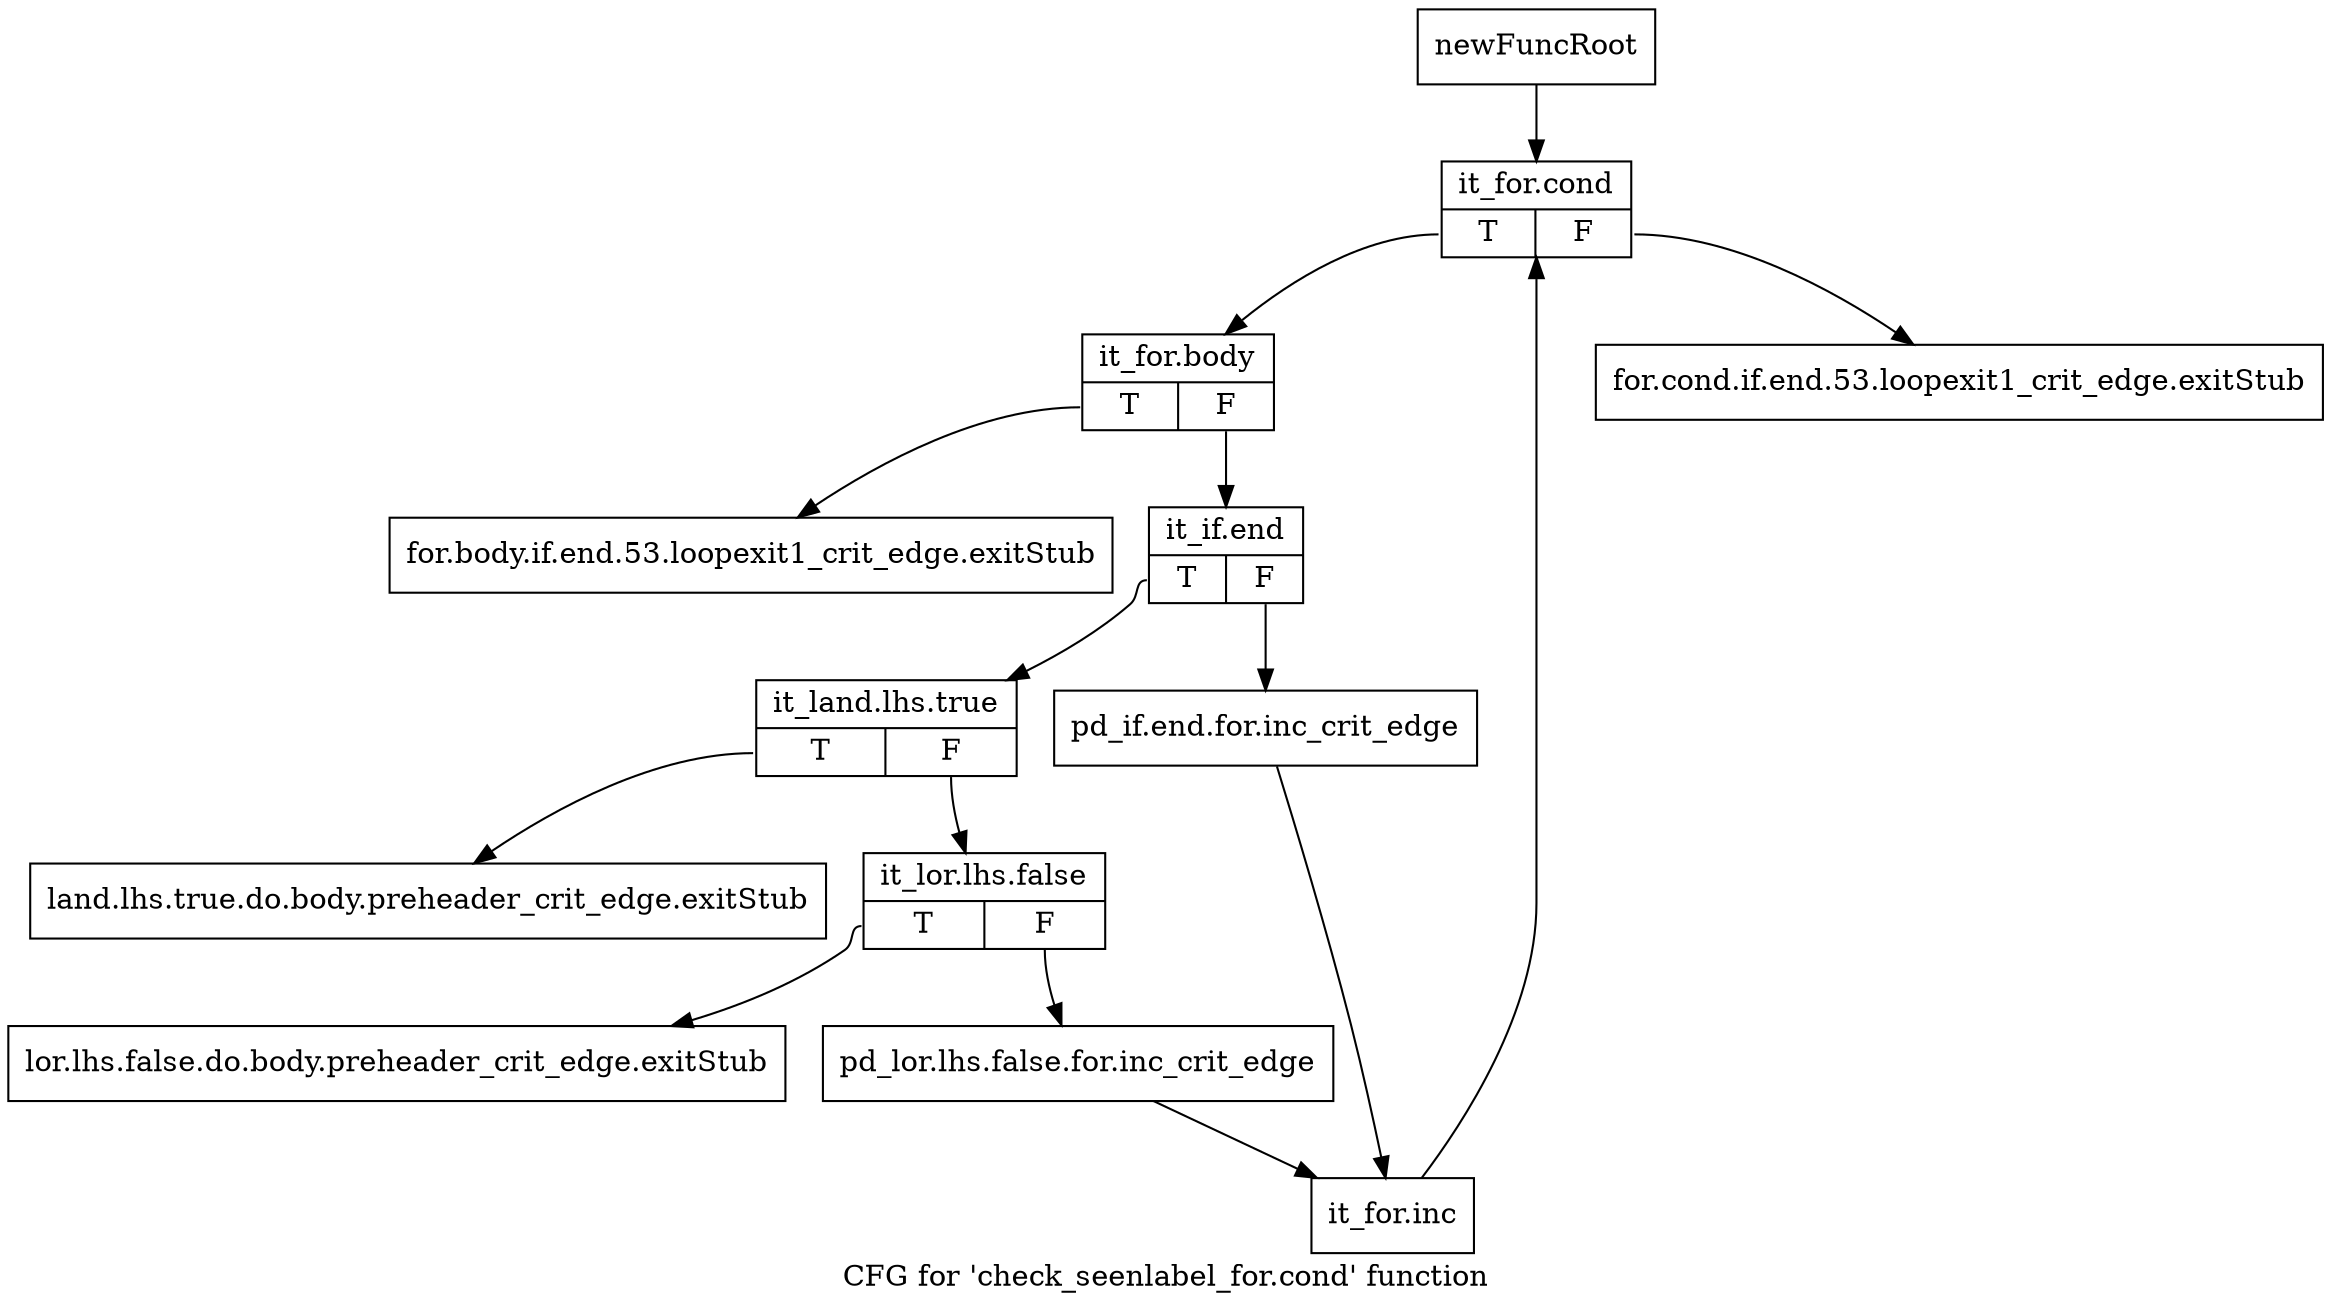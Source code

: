 digraph "CFG for 'check_seenlabel_for.cond' function" {
	label="CFG for 'check_seenlabel_for.cond' function";

	Node0xc400eb0 [shape=record,label="{newFuncRoot}"];
	Node0xc400eb0 -> Node0xc4391e0;
	Node0xc4390a0 [shape=record,label="{for.cond.if.end.53.loopexit1_crit_edge.exitStub}"];
	Node0xc4390f0 [shape=record,label="{for.body.if.end.53.loopexit1_crit_edge.exitStub}"];
	Node0xc439140 [shape=record,label="{land.lhs.true.do.body.preheader_crit_edge.exitStub}"];
	Node0xc439190 [shape=record,label="{lor.lhs.false.do.body.preheader_crit_edge.exitStub}"];
	Node0xc4391e0 [shape=record,label="{it_for.cond|{<s0>T|<s1>F}}"];
	Node0xc4391e0:s0 -> Node0xc439230;
	Node0xc4391e0:s1 -> Node0xc4390a0;
	Node0xc439230 [shape=record,label="{it_for.body|{<s0>T|<s1>F}}"];
	Node0xc439230:s0 -> Node0xc4390f0;
	Node0xc439230:s1 -> Node0xc439280;
	Node0xc439280 [shape=record,label="{it_if.end|{<s0>T|<s1>F}}"];
	Node0xc439280:s0 -> Node0xc439320;
	Node0xc439280:s1 -> Node0xc4392d0;
	Node0xc4392d0 [shape=record,label="{pd_if.end.for.inc_crit_edge}"];
	Node0xc4392d0 -> Node0xc439410;
	Node0xc439320 [shape=record,label="{it_land.lhs.true|{<s0>T|<s1>F}}"];
	Node0xc439320:s0 -> Node0xc439140;
	Node0xc439320:s1 -> Node0xc439370;
	Node0xc439370 [shape=record,label="{it_lor.lhs.false|{<s0>T|<s1>F}}"];
	Node0xc439370:s0 -> Node0xc439190;
	Node0xc439370:s1 -> Node0xc4393c0;
	Node0xc4393c0 [shape=record,label="{pd_lor.lhs.false.for.inc_crit_edge}"];
	Node0xc4393c0 -> Node0xc439410;
	Node0xc439410 [shape=record,label="{it_for.inc}"];
	Node0xc439410 -> Node0xc4391e0;
}
